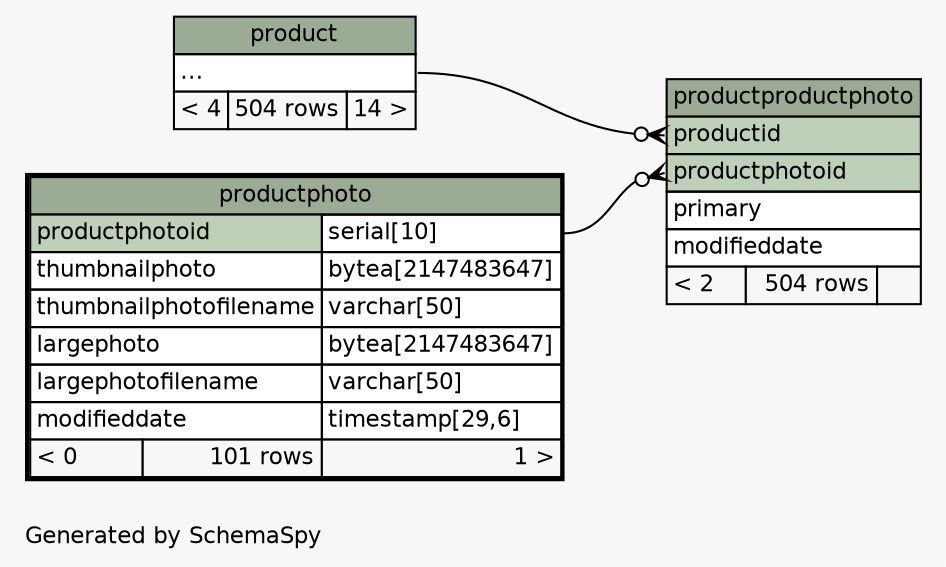 // dot 2.40.1 on Linux 5.4.0-51-generic
// SchemaSpy rev 590
digraph "twoDegreesRelationshipsDiagram" {
  graph [
    rankdir="RL"
    bgcolor="#f7f7f7"
    label="\nGenerated by SchemaSpy"
    labeljust="l"
    nodesep="0.18"
    ranksep="0.46"
    fontname="Helvetica"
    fontsize="11"
  ];
  node [
    fontname="Helvetica"
    fontsize="11"
    shape="plaintext"
  ];
  edge [
    arrowsize="0.8"
  ];
  "productproductphoto":"productid":w -> "product":"elipses":e [arrowhead=none dir=back arrowtail=crowodot];
  "productproductphoto":"productphotoid":w -> "productphoto":"productphotoid.type":e [arrowhead=none dir=back arrowtail=crowodot];
  "product" [
    label=<
    <TABLE BORDER="0" CELLBORDER="1" CELLSPACING="0" BGCOLOR="#ffffff">
      <TR><TD COLSPAN="3" BGCOLOR="#9bab96" ALIGN="CENTER">product</TD></TR>
      <TR><TD PORT="elipses" COLSPAN="3" ALIGN="LEFT">...</TD></TR>
      <TR><TD ALIGN="LEFT" BGCOLOR="#f7f7f7">&lt; 4</TD><TD ALIGN="RIGHT" BGCOLOR="#f7f7f7">504 rows</TD><TD ALIGN="RIGHT" BGCOLOR="#f7f7f7">14 &gt;</TD></TR>
    </TABLE>>
    URL="product.html"
    tooltip="product"
  ];
  "productphoto" [
    label=<
    <TABLE BORDER="2" CELLBORDER="1" CELLSPACING="0" BGCOLOR="#ffffff">
      <TR><TD COLSPAN="3" BGCOLOR="#9bab96" ALIGN="CENTER">productphoto</TD></TR>
      <TR><TD PORT="productphotoid" COLSPAN="2" BGCOLOR="#bed1b8" ALIGN="LEFT">productphotoid</TD><TD PORT="productphotoid.type" ALIGN="LEFT">serial[10]</TD></TR>
      <TR><TD PORT="thumbnailphoto" COLSPAN="2" ALIGN="LEFT">thumbnailphoto</TD><TD PORT="thumbnailphoto.type" ALIGN="LEFT">bytea[2147483647]</TD></TR>
      <TR><TD PORT="thumbnailphotofilename" COLSPAN="2" ALIGN="LEFT">thumbnailphotofilename</TD><TD PORT="thumbnailphotofilename.type" ALIGN="LEFT">varchar[50]</TD></TR>
      <TR><TD PORT="largephoto" COLSPAN="2" ALIGN="LEFT">largephoto</TD><TD PORT="largephoto.type" ALIGN="LEFT">bytea[2147483647]</TD></TR>
      <TR><TD PORT="largephotofilename" COLSPAN="2" ALIGN="LEFT">largephotofilename</TD><TD PORT="largephotofilename.type" ALIGN="LEFT">varchar[50]</TD></TR>
      <TR><TD PORT="modifieddate" COLSPAN="2" ALIGN="LEFT">modifieddate</TD><TD PORT="modifieddate.type" ALIGN="LEFT">timestamp[29,6]</TD></TR>
      <TR><TD ALIGN="LEFT" BGCOLOR="#f7f7f7">&lt; 0</TD><TD ALIGN="RIGHT" BGCOLOR="#f7f7f7">101 rows</TD><TD ALIGN="RIGHT" BGCOLOR="#f7f7f7">1 &gt;</TD></TR>
    </TABLE>>
    URL="productphoto.html"
    tooltip="productphoto"
  ];
  "productproductphoto" [
    label=<
    <TABLE BORDER="0" CELLBORDER="1" CELLSPACING="0" BGCOLOR="#ffffff">
      <TR><TD COLSPAN="3" BGCOLOR="#9bab96" ALIGN="CENTER">productproductphoto</TD></TR>
      <TR><TD PORT="productid" COLSPAN="3" BGCOLOR="#bed1b8" ALIGN="LEFT">productid</TD></TR>
      <TR><TD PORT="productphotoid" COLSPAN="3" BGCOLOR="#bed1b8" ALIGN="LEFT">productphotoid</TD></TR>
      <TR><TD PORT="primary" COLSPAN="3" ALIGN="LEFT">primary</TD></TR>
      <TR><TD PORT="modifieddate" COLSPAN="3" ALIGN="LEFT">modifieddate</TD></TR>
      <TR><TD ALIGN="LEFT" BGCOLOR="#f7f7f7">&lt; 2</TD><TD ALIGN="RIGHT" BGCOLOR="#f7f7f7">504 rows</TD><TD ALIGN="RIGHT" BGCOLOR="#f7f7f7">  </TD></TR>
    </TABLE>>
    URL="productproductphoto.html"
    tooltip="productproductphoto"
  ];
}
